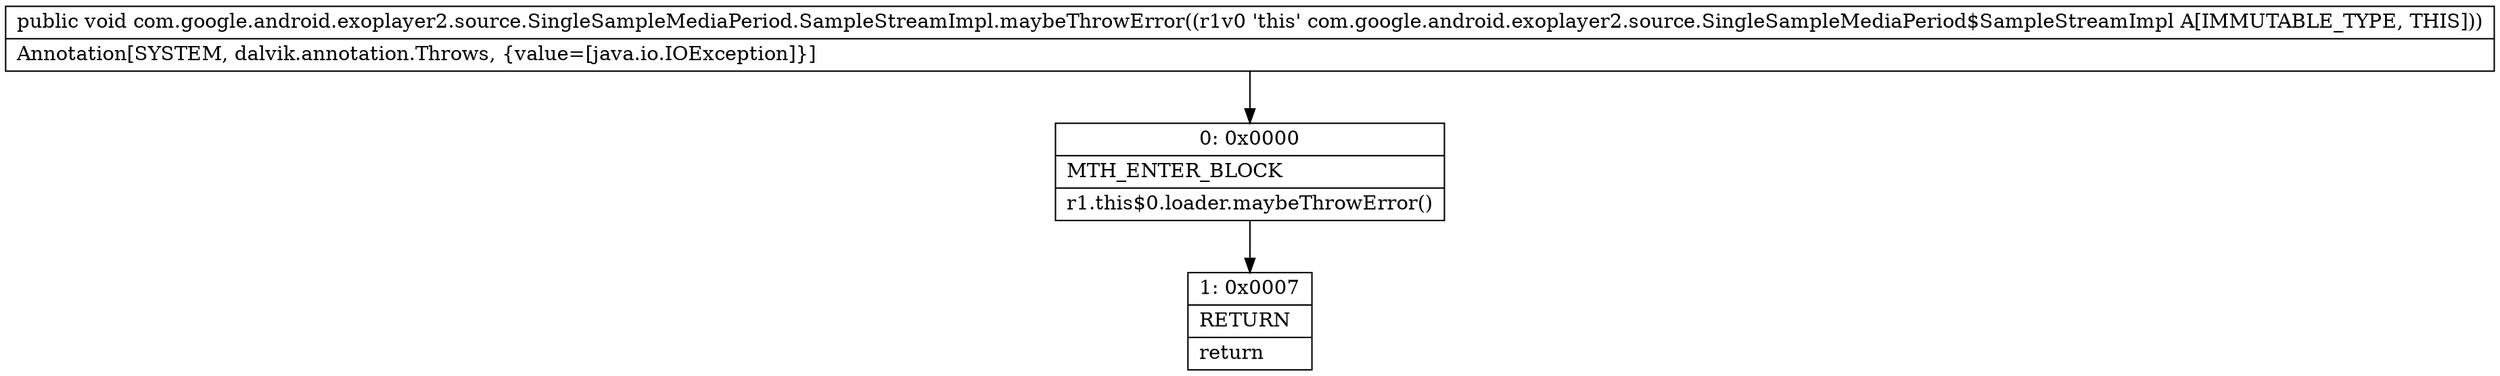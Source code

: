 digraph "CFG forcom.google.android.exoplayer2.source.SingleSampleMediaPeriod.SampleStreamImpl.maybeThrowError()V" {
Node_0 [shape=record,label="{0\:\ 0x0000|MTH_ENTER_BLOCK\l|r1.this$0.loader.maybeThrowError()\l}"];
Node_1 [shape=record,label="{1\:\ 0x0007|RETURN\l|return\l}"];
MethodNode[shape=record,label="{public void com.google.android.exoplayer2.source.SingleSampleMediaPeriod.SampleStreamImpl.maybeThrowError((r1v0 'this' com.google.android.exoplayer2.source.SingleSampleMediaPeriod$SampleStreamImpl A[IMMUTABLE_TYPE, THIS]))  | Annotation[SYSTEM, dalvik.annotation.Throws, \{value=[java.io.IOException]\}]\l}"];
MethodNode -> Node_0;
Node_0 -> Node_1;
}

